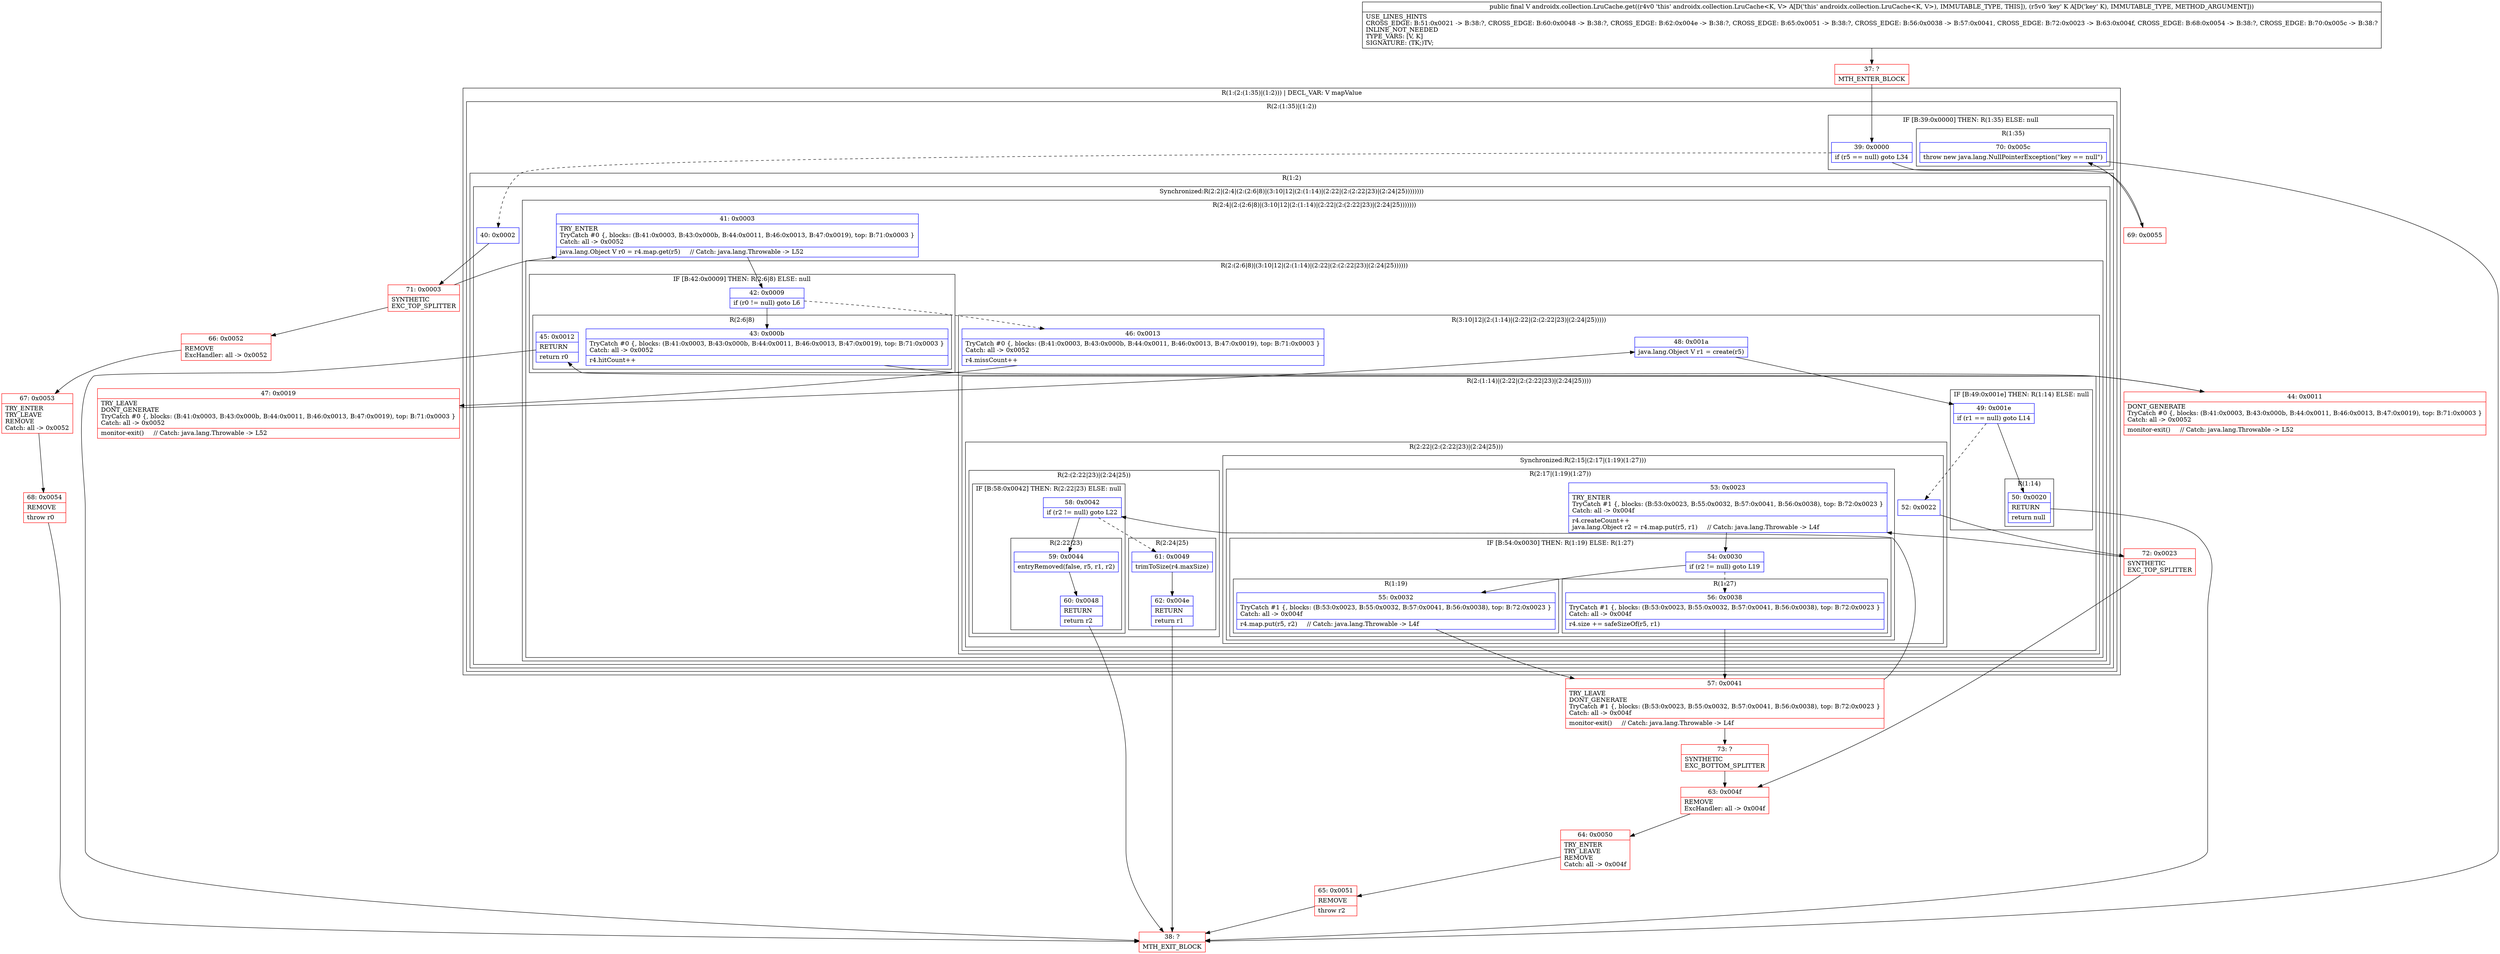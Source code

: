 digraph "CFG forandroidx.collection.LruCache.get(Ljava\/lang\/Object;)Ljava\/lang\/Object;" {
subgraph cluster_Region_1713647518 {
label = "R(1:(2:(1:35)|(1:2))) | DECL_VAR: V mapValue\l";
node [shape=record,color=blue];
subgraph cluster_Region_1037015796 {
label = "R(2:(1:35)|(1:2))";
node [shape=record,color=blue];
subgraph cluster_IfRegion_283027388 {
label = "IF [B:39:0x0000] THEN: R(1:35) ELSE: null";
node [shape=record,color=blue];
Node_39 [shape=record,label="{39\:\ 0x0000|if (r5 == null) goto L34\l}"];
subgraph cluster_Region_1165496293 {
label = "R(1:35)";
node [shape=record,color=blue];
Node_70 [shape=record,label="{70\:\ 0x005c|throw new java.lang.NullPointerException(\"key == null\")\l}"];
}
}
subgraph cluster_Region_40337419 {
label = "R(1:2)";
node [shape=record,color=blue];
subgraph cluster_SynchronizedRegion_1136566921 {
label = "Synchronized:R(2:2|(2:4|(2:(2:6|8)|(3:10|12|(2:(1:14)|(2:22|(2:(2:22|23)|(2:24|25))))))))";
node [shape=record,color=blue];
Node_40 [shape=record,label="{40\:\ 0x0002}"];
subgraph cluster_Region_898150810 {
label = "R(2:4|(2:(2:6|8)|(3:10|12|(2:(1:14)|(2:22|(2:(2:22|23)|(2:24|25)))))))";
node [shape=record,color=blue];
Node_41 [shape=record,label="{41\:\ 0x0003|TRY_ENTER\lTryCatch #0 \{, blocks: (B:41:0x0003, B:43:0x000b, B:44:0x0011, B:46:0x0013, B:47:0x0019), top: B:71:0x0003 \}\lCatch: all \-\> 0x0052\l|java.lang.Object V r0 = r4.map.get(r5)     \/\/ Catch: java.lang.Throwable \-\> L52\l}"];
subgraph cluster_Region_649600517 {
label = "R(2:(2:6|8)|(3:10|12|(2:(1:14)|(2:22|(2:(2:22|23)|(2:24|25))))))";
node [shape=record,color=blue];
subgraph cluster_IfRegion_529071523 {
label = "IF [B:42:0x0009] THEN: R(2:6|8) ELSE: null";
node [shape=record,color=blue];
Node_42 [shape=record,label="{42\:\ 0x0009|if (r0 != null) goto L6\l}"];
subgraph cluster_Region_1963300224 {
label = "R(2:6|8)";
node [shape=record,color=blue];
Node_43 [shape=record,label="{43\:\ 0x000b|TryCatch #0 \{, blocks: (B:41:0x0003, B:43:0x000b, B:44:0x0011, B:46:0x0013, B:47:0x0019), top: B:71:0x0003 \}\lCatch: all \-\> 0x0052\l|r4.hitCount++\l}"];
Node_45 [shape=record,label="{45\:\ 0x0012|RETURN\l|return r0\l}"];
}
}
subgraph cluster_Region_971344688 {
label = "R(3:10|12|(2:(1:14)|(2:22|(2:(2:22|23)|(2:24|25)))))";
node [shape=record,color=blue];
Node_46 [shape=record,label="{46\:\ 0x0013|TryCatch #0 \{, blocks: (B:41:0x0003, B:43:0x000b, B:44:0x0011, B:46:0x0013, B:47:0x0019), top: B:71:0x0003 \}\lCatch: all \-\> 0x0052\l|r4.missCount++\l}"];
Node_48 [shape=record,label="{48\:\ 0x001a|java.lang.Object V r1 = create(r5)\l}"];
subgraph cluster_Region_591018512 {
label = "R(2:(1:14)|(2:22|(2:(2:22|23)|(2:24|25))))";
node [shape=record,color=blue];
subgraph cluster_IfRegion_1234299383 {
label = "IF [B:49:0x001e] THEN: R(1:14) ELSE: null";
node [shape=record,color=blue];
Node_49 [shape=record,label="{49\:\ 0x001e|if (r1 == null) goto L14\l}"];
subgraph cluster_Region_493064612 {
label = "R(1:14)";
node [shape=record,color=blue];
Node_50 [shape=record,label="{50\:\ 0x0020|RETURN\l|return null\l}"];
}
}
subgraph cluster_Region_738181739 {
label = "R(2:22|(2:(2:22|23)|(2:24|25)))";
node [shape=record,color=blue];
subgraph cluster_SynchronizedRegion_1297197351 {
label = "Synchronized:R(2:15|(2:17|(1:19)(1:27)))";
node [shape=record,color=blue];
Node_52 [shape=record,label="{52\:\ 0x0022}"];
subgraph cluster_Region_296509571 {
label = "R(2:17|(1:19)(1:27))";
node [shape=record,color=blue];
Node_53 [shape=record,label="{53\:\ 0x0023|TRY_ENTER\lTryCatch #1 \{, blocks: (B:53:0x0023, B:55:0x0032, B:57:0x0041, B:56:0x0038), top: B:72:0x0023 \}\lCatch: all \-\> 0x004f\l|r4.createCount++\ljava.lang.Object r2 = r4.map.put(r5, r1)     \/\/ Catch: java.lang.Throwable \-\> L4f\l}"];
subgraph cluster_IfRegion_1773647645 {
label = "IF [B:54:0x0030] THEN: R(1:19) ELSE: R(1:27)";
node [shape=record,color=blue];
Node_54 [shape=record,label="{54\:\ 0x0030|if (r2 != null) goto L19\l}"];
subgraph cluster_Region_1135924686 {
label = "R(1:19)";
node [shape=record,color=blue];
Node_55 [shape=record,label="{55\:\ 0x0032|TryCatch #1 \{, blocks: (B:53:0x0023, B:55:0x0032, B:57:0x0041, B:56:0x0038), top: B:72:0x0023 \}\lCatch: all \-\> 0x004f\l|r4.map.put(r5, r2)     \/\/ Catch: java.lang.Throwable \-\> L4f\l}"];
}
subgraph cluster_Region_1222401699 {
label = "R(1:27)";
node [shape=record,color=blue];
Node_56 [shape=record,label="{56\:\ 0x0038|TryCatch #1 \{, blocks: (B:53:0x0023, B:55:0x0032, B:57:0x0041, B:56:0x0038), top: B:72:0x0023 \}\lCatch: all \-\> 0x004f\l|r4.size += safeSizeOf(r5, r1)\l}"];
}
}
}
}
subgraph cluster_Region_1070198823 {
label = "R(2:(2:22|23)|(2:24|25))";
node [shape=record,color=blue];
subgraph cluster_IfRegion_825738451 {
label = "IF [B:58:0x0042] THEN: R(2:22|23) ELSE: null";
node [shape=record,color=blue];
Node_58 [shape=record,label="{58\:\ 0x0042|if (r2 != null) goto L22\l}"];
subgraph cluster_Region_1568010371 {
label = "R(2:22|23)";
node [shape=record,color=blue];
Node_59 [shape=record,label="{59\:\ 0x0044|entryRemoved(false, r5, r1, r2)\l}"];
Node_60 [shape=record,label="{60\:\ 0x0048|RETURN\l|return r2\l}"];
}
}
subgraph cluster_Region_460153995 {
label = "R(2:24|25)";
node [shape=record,color=blue];
Node_61 [shape=record,label="{61\:\ 0x0049|trimToSize(r4.maxSize)\l}"];
Node_62 [shape=record,label="{62\:\ 0x004e|RETURN\l|return r1\l}"];
}
}
}
}
}
}
}
}
}
}
}
Node_37 [shape=record,color=red,label="{37\:\ ?|MTH_ENTER_BLOCK\l}"];
Node_71 [shape=record,color=red,label="{71\:\ 0x0003|SYNTHETIC\lEXC_TOP_SPLITTER\l}"];
Node_44 [shape=record,color=red,label="{44\:\ 0x0011|DONT_GENERATE\lTryCatch #0 \{, blocks: (B:41:0x0003, B:43:0x000b, B:44:0x0011, B:46:0x0013, B:47:0x0019), top: B:71:0x0003 \}\lCatch: all \-\> 0x0052\l|monitor\-exit()     \/\/ Catch: java.lang.Throwable \-\> L52\l}"];
Node_38 [shape=record,color=red,label="{38\:\ ?|MTH_EXIT_BLOCK\l}"];
Node_47 [shape=record,color=red,label="{47\:\ 0x0019|TRY_LEAVE\lDONT_GENERATE\lTryCatch #0 \{, blocks: (B:41:0x0003, B:43:0x000b, B:44:0x0011, B:46:0x0013, B:47:0x0019), top: B:71:0x0003 \}\lCatch: all \-\> 0x0052\l|monitor\-exit()     \/\/ Catch: java.lang.Throwable \-\> L52\l}"];
Node_72 [shape=record,color=red,label="{72\:\ 0x0023|SYNTHETIC\lEXC_TOP_SPLITTER\l}"];
Node_57 [shape=record,color=red,label="{57\:\ 0x0041|TRY_LEAVE\lDONT_GENERATE\lTryCatch #1 \{, blocks: (B:53:0x0023, B:55:0x0032, B:57:0x0041, B:56:0x0038), top: B:72:0x0023 \}\lCatch: all \-\> 0x004f\l|monitor\-exit()     \/\/ Catch: java.lang.Throwable \-\> L4f\l}"];
Node_73 [shape=record,color=red,label="{73\:\ ?|SYNTHETIC\lEXC_BOTTOM_SPLITTER\l}"];
Node_63 [shape=record,color=red,label="{63\:\ 0x004f|REMOVE\lExcHandler: all \-\> 0x004f\l}"];
Node_64 [shape=record,color=red,label="{64\:\ 0x0050|TRY_ENTER\lTRY_LEAVE\lREMOVE\lCatch: all \-\> 0x004f\l}"];
Node_65 [shape=record,color=red,label="{65\:\ 0x0051|REMOVE\l|throw r2\l}"];
Node_66 [shape=record,color=red,label="{66\:\ 0x0052|REMOVE\lExcHandler: all \-\> 0x0052\l}"];
Node_67 [shape=record,color=red,label="{67\:\ 0x0053|TRY_ENTER\lTRY_LEAVE\lREMOVE\lCatch: all \-\> 0x0052\l}"];
Node_68 [shape=record,color=red,label="{68\:\ 0x0054|REMOVE\l|throw r0\l}"];
Node_69 [shape=record,color=red,label="{69\:\ 0x0055}"];
MethodNode[shape=record,label="{public final V androidx.collection.LruCache.get((r4v0 'this' androidx.collection.LruCache\<K, V\> A[D('this' androidx.collection.LruCache\<K, V\>), IMMUTABLE_TYPE, THIS]), (r5v0 'key' K A[D('key' K), IMMUTABLE_TYPE, METHOD_ARGUMENT]))  | USE_LINES_HINTS\lCROSS_EDGE: B:51:0x0021 \-\> B:38:?, CROSS_EDGE: B:60:0x0048 \-\> B:38:?, CROSS_EDGE: B:62:0x004e \-\> B:38:?, CROSS_EDGE: B:65:0x0051 \-\> B:38:?, CROSS_EDGE: B:56:0x0038 \-\> B:57:0x0041, CROSS_EDGE: B:72:0x0023 \-\> B:63:0x004f, CROSS_EDGE: B:68:0x0054 \-\> B:38:?, CROSS_EDGE: B:70:0x005c \-\> B:38:?\lINLINE_NOT_NEEDED\lTYPE_VARS: [V, K]\lSIGNATURE: (TK;)TV;\l}"];
MethodNode -> Node_37;Node_39 -> Node_40[style=dashed];
Node_39 -> Node_69;
Node_70 -> Node_38;
Node_40 -> Node_71;
Node_41 -> Node_42;
Node_42 -> Node_43;
Node_42 -> Node_46[style=dashed];
Node_43 -> Node_44;
Node_45 -> Node_38;
Node_46 -> Node_47;
Node_48 -> Node_49;
Node_49 -> Node_50;
Node_49 -> Node_52[style=dashed];
Node_50 -> Node_38;
Node_52 -> Node_72;
Node_53 -> Node_54;
Node_54 -> Node_55;
Node_54 -> Node_56[style=dashed];
Node_55 -> Node_57;
Node_56 -> Node_57;
Node_58 -> Node_59;
Node_58 -> Node_61[style=dashed];
Node_59 -> Node_60;
Node_60 -> Node_38;
Node_61 -> Node_62;
Node_62 -> Node_38;
Node_37 -> Node_39;
Node_71 -> Node_41;
Node_71 -> Node_66;
Node_44 -> Node_45;
Node_47 -> Node_48;
Node_72 -> Node_53;
Node_72 -> Node_63;
Node_57 -> Node_58;
Node_57 -> Node_73;
Node_73 -> Node_63;
Node_63 -> Node_64;
Node_64 -> Node_65;
Node_65 -> Node_38;
Node_66 -> Node_67;
Node_67 -> Node_68;
Node_68 -> Node_38;
Node_69 -> Node_70;
}


